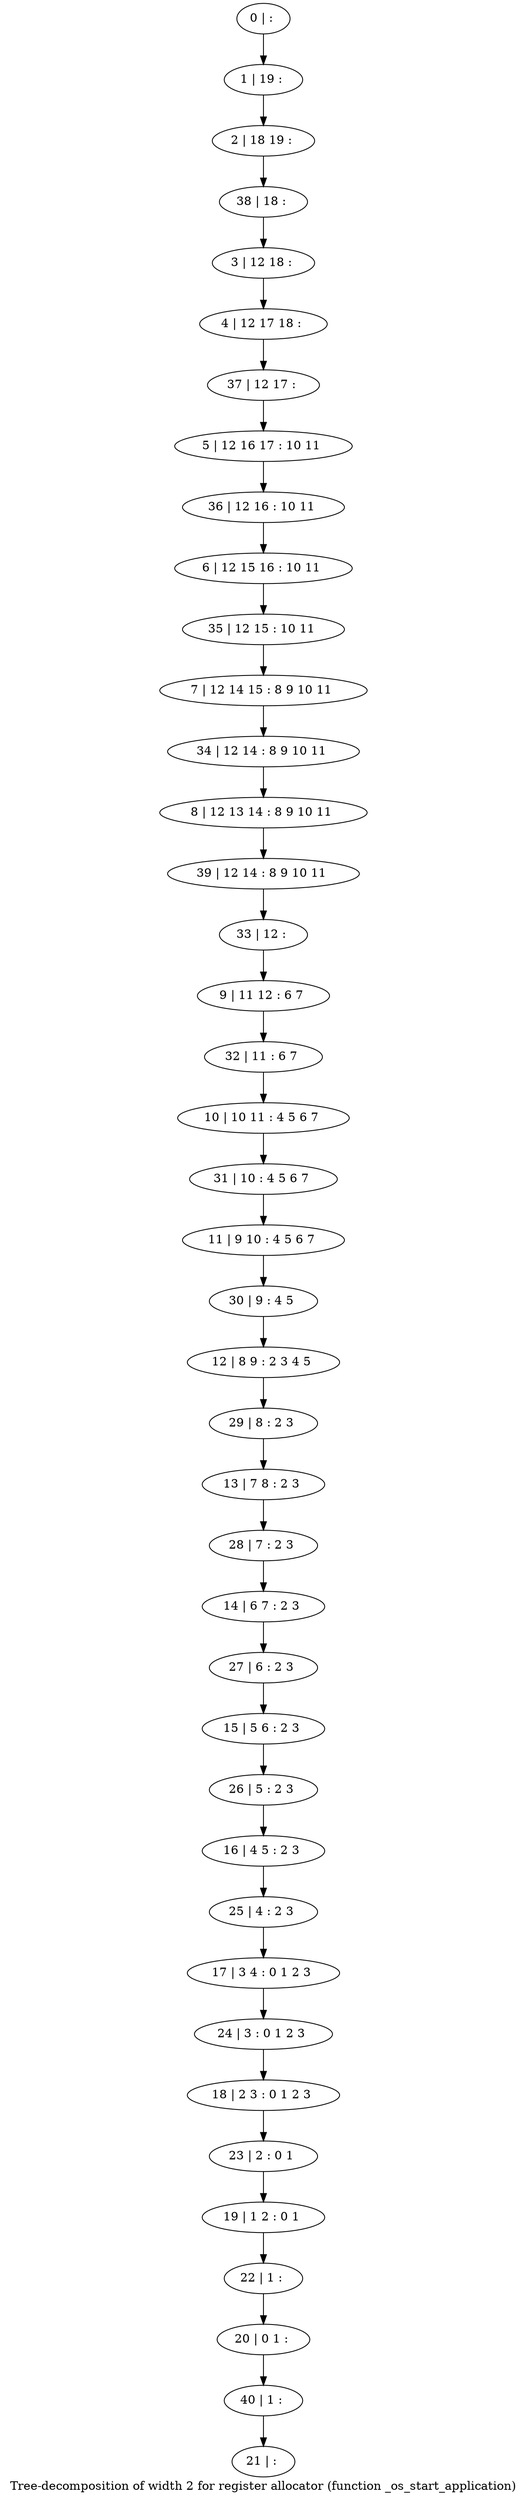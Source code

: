 digraph G {
graph [label="Tree-decomposition of width 2 for register allocator (function _os_start_application)"]
0[label="0 | : "];
1[label="1 | 19 : "];
2[label="2 | 18 19 : "];
3[label="3 | 12 18 : "];
4[label="4 | 12 17 18 : "];
5[label="5 | 12 16 17 : 10 11 "];
6[label="6 | 12 15 16 : 10 11 "];
7[label="7 | 12 14 15 : 8 9 10 11 "];
8[label="8 | 12 13 14 : 8 9 10 11 "];
9[label="9 | 11 12 : 6 7 "];
10[label="10 | 10 11 : 4 5 6 7 "];
11[label="11 | 9 10 : 4 5 6 7 "];
12[label="12 | 8 9 : 2 3 4 5 "];
13[label="13 | 7 8 : 2 3 "];
14[label="14 | 6 7 : 2 3 "];
15[label="15 | 5 6 : 2 3 "];
16[label="16 | 4 5 : 2 3 "];
17[label="17 | 3 4 : 0 1 2 3 "];
18[label="18 | 2 3 : 0 1 2 3 "];
19[label="19 | 1 2 : 0 1 "];
20[label="20 | 0 1 : "];
21[label="21 | : "];
22[label="22 | 1 : "];
23[label="23 | 2 : 0 1 "];
24[label="24 | 3 : 0 1 2 3 "];
25[label="25 | 4 : 2 3 "];
26[label="26 | 5 : 2 3 "];
27[label="27 | 6 : 2 3 "];
28[label="28 | 7 : 2 3 "];
29[label="29 | 8 : 2 3 "];
30[label="30 | 9 : 4 5 "];
31[label="31 | 10 : 4 5 6 7 "];
32[label="32 | 11 : 6 7 "];
33[label="33 | 12 : "];
34[label="34 | 12 14 : 8 9 10 11 "];
35[label="35 | 12 15 : 10 11 "];
36[label="36 | 12 16 : 10 11 "];
37[label="37 | 12 17 : "];
38[label="38 | 18 : "];
39[label="39 | 12 14 : 8 9 10 11 "];
40[label="40 | 1 : "];
0->1 ;
1->2 ;
3->4 ;
22->20 ;
19->22 ;
23->19 ;
18->23 ;
24->18 ;
17->24 ;
25->17 ;
16->25 ;
26->16 ;
15->26 ;
27->15 ;
14->27 ;
28->14 ;
13->28 ;
29->13 ;
12->29 ;
30->12 ;
11->30 ;
31->11 ;
10->31 ;
32->10 ;
9->32 ;
33->9 ;
34->8 ;
7->34 ;
35->7 ;
6->35 ;
36->6 ;
5->36 ;
37->5 ;
4->37 ;
38->3 ;
2->38 ;
39->33 ;
8->39 ;
40->21 ;
20->40 ;
}
